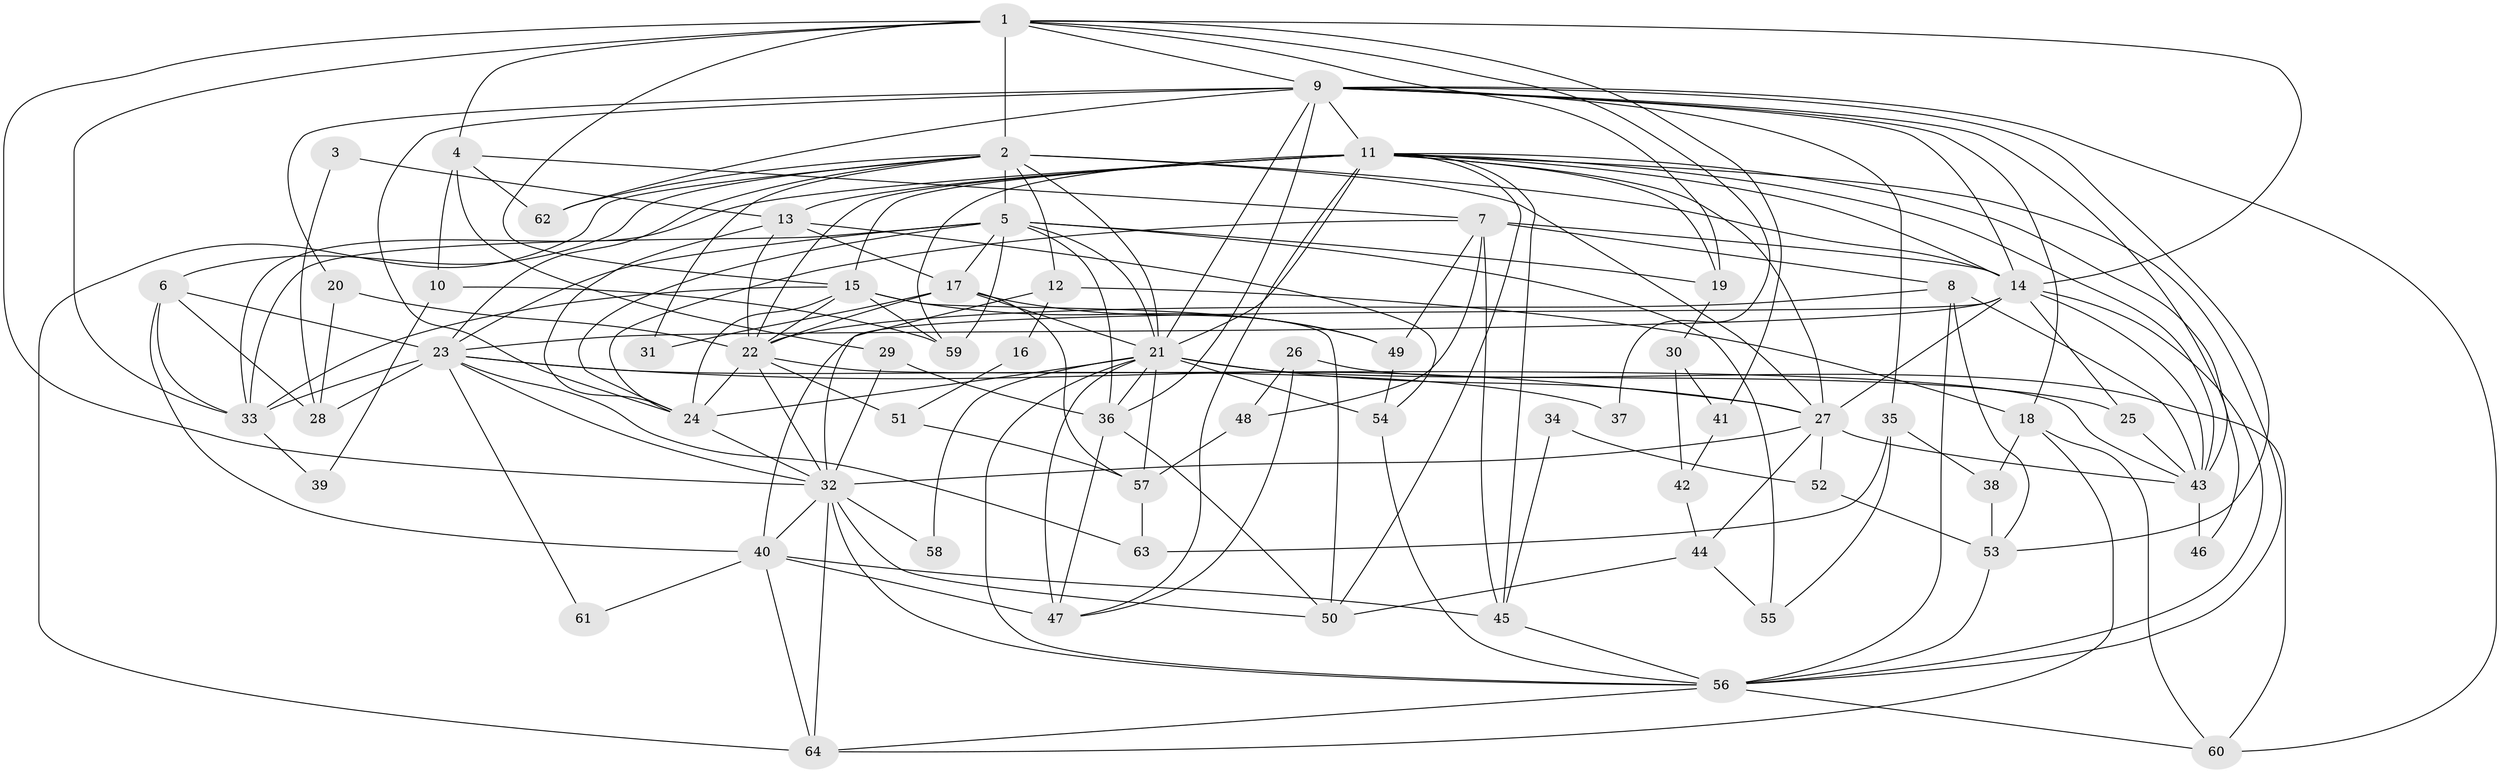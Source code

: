 // original degree distribution, {4: 0.2677165354330709, 5: 0.1968503937007874, 2: 0.11023622047244094, 6: 0.06299212598425197, 3: 0.2992125984251969, 7: 0.05511811023622047, 8: 0.007874015748031496}
// Generated by graph-tools (version 1.1) at 2025/50/03/04/25 22:50:55]
// undirected, 64 vertices, 175 edges
graph export_dot {
  node [color=gray90,style=filled];
  1;
  2;
  3;
  4;
  5;
  6;
  7;
  8;
  9;
  10;
  11;
  12;
  13;
  14;
  15;
  16;
  17;
  18;
  19;
  20;
  21;
  22;
  23;
  24;
  25;
  26;
  27;
  28;
  29;
  30;
  31;
  32;
  33;
  34;
  35;
  36;
  37;
  38;
  39;
  40;
  41;
  42;
  43;
  44;
  45;
  46;
  47;
  48;
  49;
  50;
  51;
  52;
  53;
  54;
  55;
  56;
  57;
  58;
  59;
  60;
  61;
  62;
  63;
  64;
  1 -- 2 [weight=1.0];
  1 -- 4 [weight=2.0];
  1 -- 9 [weight=1.0];
  1 -- 14 [weight=1.0];
  1 -- 15 [weight=1.0];
  1 -- 19 [weight=1.0];
  1 -- 32 [weight=1.0];
  1 -- 33 [weight=1.0];
  1 -- 37 [weight=1.0];
  1 -- 41 [weight=1.0];
  2 -- 5 [weight=2.0];
  2 -- 6 [weight=1.0];
  2 -- 12 [weight=1.0];
  2 -- 14 [weight=1.0];
  2 -- 21 [weight=1.0];
  2 -- 23 [weight=1.0];
  2 -- 27 [weight=1.0];
  2 -- 31 [weight=1.0];
  2 -- 62 [weight=1.0];
  2 -- 64 [weight=1.0];
  3 -- 13 [weight=1.0];
  3 -- 28 [weight=1.0];
  4 -- 7 [weight=1.0];
  4 -- 10 [weight=1.0];
  4 -- 29 [weight=1.0];
  4 -- 62 [weight=1.0];
  5 -- 17 [weight=1.0];
  5 -- 19 [weight=1.0];
  5 -- 21 [weight=1.0];
  5 -- 23 [weight=1.0];
  5 -- 24 [weight=1.0];
  5 -- 33 [weight=1.0];
  5 -- 36 [weight=2.0];
  5 -- 55 [weight=1.0];
  5 -- 59 [weight=1.0];
  6 -- 23 [weight=1.0];
  6 -- 28 [weight=1.0];
  6 -- 33 [weight=1.0];
  6 -- 40 [weight=1.0];
  7 -- 8 [weight=1.0];
  7 -- 14 [weight=1.0];
  7 -- 24 [weight=1.0];
  7 -- 45 [weight=1.0];
  7 -- 48 [weight=1.0];
  7 -- 49 [weight=1.0];
  8 -- 22 [weight=1.0];
  8 -- 43 [weight=1.0];
  8 -- 53 [weight=1.0];
  8 -- 56 [weight=1.0];
  9 -- 11 [weight=1.0];
  9 -- 14 [weight=1.0];
  9 -- 18 [weight=1.0];
  9 -- 20 [weight=1.0];
  9 -- 21 [weight=2.0];
  9 -- 24 [weight=2.0];
  9 -- 35 [weight=1.0];
  9 -- 36 [weight=1.0];
  9 -- 43 [weight=1.0];
  9 -- 53 [weight=1.0];
  9 -- 60 [weight=1.0];
  9 -- 62 [weight=1.0];
  10 -- 39 [weight=1.0];
  10 -- 59 [weight=1.0];
  11 -- 13 [weight=2.0];
  11 -- 14 [weight=1.0];
  11 -- 15 [weight=1.0];
  11 -- 19 [weight=1.0];
  11 -- 21 [weight=2.0];
  11 -- 22 [weight=2.0];
  11 -- 27 [weight=1.0];
  11 -- 33 [weight=1.0];
  11 -- 43 [weight=1.0];
  11 -- 45 [weight=1.0];
  11 -- 46 [weight=1.0];
  11 -- 47 [weight=1.0];
  11 -- 50 [weight=1.0];
  11 -- 56 [weight=1.0];
  11 -- 59 [weight=1.0];
  12 -- 16 [weight=1.0];
  12 -- 18 [weight=1.0];
  12 -- 32 [weight=1.0];
  13 -- 17 [weight=1.0];
  13 -- 22 [weight=1.0];
  13 -- 24 [weight=1.0];
  13 -- 54 [weight=1.0];
  14 -- 23 [weight=1.0];
  14 -- 25 [weight=1.0];
  14 -- 27 [weight=1.0];
  14 -- 40 [weight=1.0];
  14 -- 43 [weight=1.0];
  14 -- 56 [weight=1.0];
  15 -- 22 [weight=1.0];
  15 -- 24 [weight=1.0];
  15 -- 33 [weight=1.0];
  15 -- 49 [weight=1.0];
  15 -- 50 [weight=1.0];
  15 -- 59 [weight=1.0];
  16 -- 51 [weight=1.0];
  17 -- 21 [weight=1.0];
  17 -- 22 [weight=1.0];
  17 -- 31 [weight=1.0];
  17 -- 49 [weight=1.0];
  17 -- 57 [weight=1.0];
  18 -- 38 [weight=1.0];
  18 -- 60 [weight=1.0];
  18 -- 64 [weight=1.0];
  19 -- 30 [weight=1.0];
  20 -- 22 [weight=1.0];
  20 -- 28 [weight=1.0];
  21 -- 24 [weight=2.0];
  21 -- 25 [weight=1.0];
  21 -- 27 [weight=1.0];
  21 -- 36 [weight=2.0];
  21 -- 47 [weight=1.0];
  21 -- 54 [weight=1.0];
  21 -- 56 [weight=1.0];
  21 -- 57 [weight=1.0];
  21 -- 58 [weight=1.0];
  22 -- 24 [weight=1.0];
  22 -- 32 [weight=1.0];
  22 -- 43 [weight=1.0];
  22 -- 51 [weight=1.0];
  23 -- 27 [weight=1.0];
  23 -- 28 [weight=1.0];
  23 -- 32 [weight=2.0];
  23 -- 33 [weight=1.0];
  23 -- 37 [weight=1.0];
  23 -- 61 [weight=1.0];
  23 -- 63 [weight=1.0];
  24 -- 32 [weight=1.0];
  25 -- 43 [weight=1.0];
  26 -- 47 [weight=1.0];
  26 -- 48 [weight=1.0];
  26 -- 60 [weight=1.0];
  27 -- 32 [weight=3.0];
  27 -- 43 [weight=1.0];
  27 -- 44 [weight=1.0];
  27 -- 52 [weight=1.0];
  29 -- 32 [weight=1.0];
  29 -- 36 [weight=1.0];
  30 -- 41 [weight=1.0];
  30 -- 42 [weight=1.0];
  32 -- 40 [weight=1.0];
  32 -- 50 [weight=1.0];
  32 -- 56 [weight=1.0];
  32 -- 58 [weight=1.0];
  32 -- 64 [weight=1.0];
  33 -- 39 [weight=1.0];
  34 -- 45 [weight=1.0];
  34 -- 52 [weight=1.0];
  35 -- 38 [weight=1.0];
  35 -- 55 [weight=1.0];
  35 -- 63 [weight=1.0];
  36 -- 47 [weight=1.0];
  36 -- 50 [weight=1.0];
  38 -- 53 [weight=1.0];
  40 -- 45 [weight=1.0];
  40 -- 47 [weight=1.0];
  40 -- 61 [weight=1.0];
  40 -- 64 [weight=1.0];
  41 -- 42 [weight=1.0];
  42 -- 44 [weight=1.0];
  43 -- 46 [weight=1.0];
  44 -- 50 [weight=1.0];
  44 -- 55 [weight=1.0];
  45 -- 56 [weight=1.0];
  48 -- 57 [weight=1.0];
  49 -- 54 [weight=1.0];
  51 -- 57 [weight=1.0];
  52 -- 53 [weight=1.0];
  53 -- 56 [weight=1.0];
  54 -- 56 [weight=1.0];
  56 -- 60 [weight=1.0];
  56 -- 64 [weight=1.0];
  57 -- 63 [weight=1.0];
}
